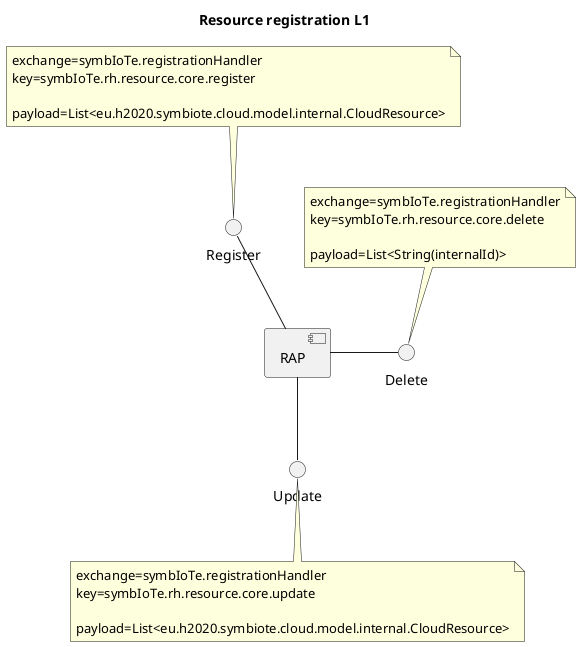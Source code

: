 @startuml
title Resource registration L1


interface "Register"
note top of Register : exchange=symbIoTe.registrationHandler\nkey=symbIoTe.rh.resource.core.register\n\npayload=List<eu.h2020.symbiote.cloud.model.internal.CloudResource>
interface "Delete"
note top of Delete : exchange=symbIoTe.registrationHandler\nkey=symbIoTe.rh.resource.core.delete\n\npayload=List<String(internalId)>
interface "Update"
note bottom of Update : exchange=symbIoTe.registrationHandler\nkey=symbIoTe.rh.resource.core.update\n\npayload=List<eu.h2020.symbiote.cloud.model.internal.CloudResource>

[RAP] -up- Register
[RAP] -right- Delete
[RAP] -down- Update

@enduml